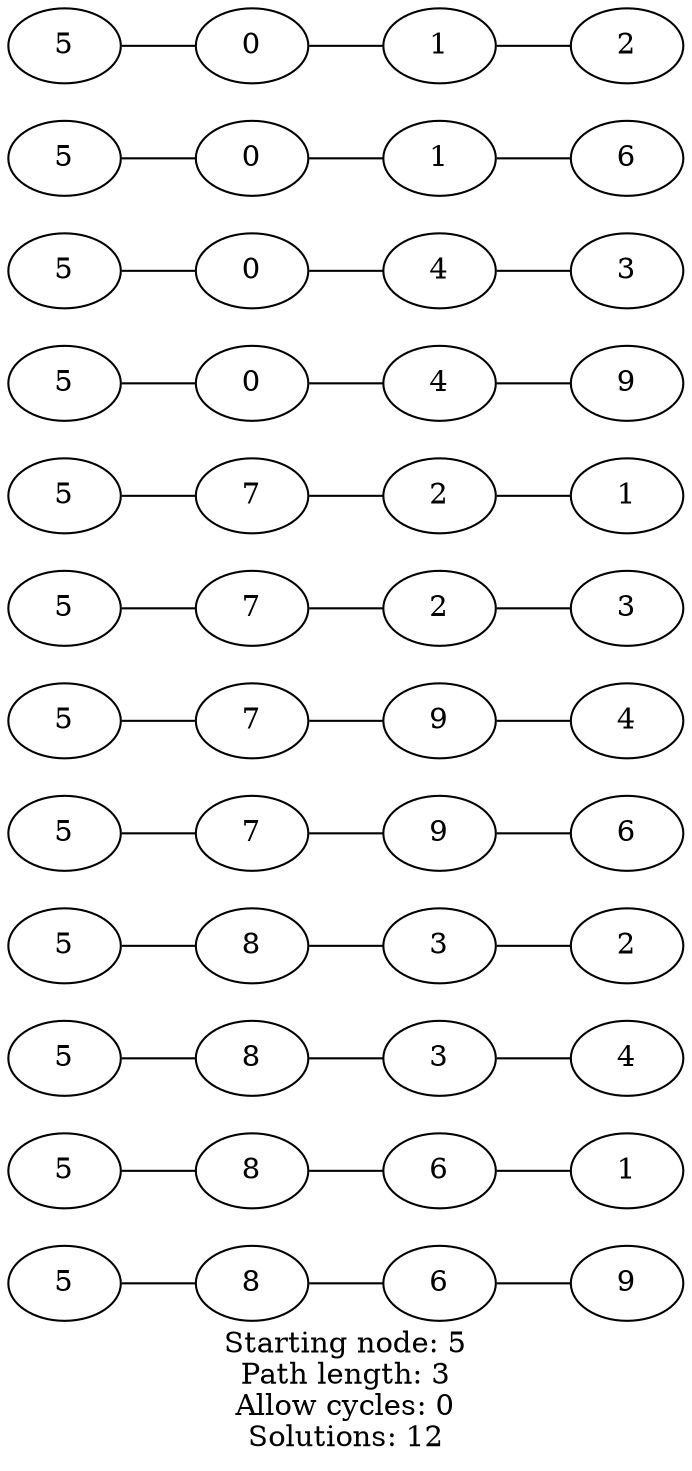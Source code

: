 graph Petersen
{
	graph [label = "Starting node: 5\nPath length: 3\nAllow cycles: 0\nSolutions: 12" rankdir = LR]

	"1" [label = "5"]
	"2" [label = "8"]
	"3" [label = "6"]
	"4" [label = "9"]
	"5" [label = "5"]
	"6" [label = "8"]
	"7" [label = "6"]
	"8" [label = "1"]
	"9" [label = "5"]
	"10" [label = "8"]
	"11" [label = "3"]
	"12" [label = "4"]
	"13" [label = "5"]
	"14" [label = "8"]
	"15" [label = "3"]
	"16" [label = "2"]
	"17" [label = "5"]
	"18" [label = "7"]
	"19" [label = "9"]
	"20" [label = "6"]
	"21" [label = "5"]
	"22" [label = "7"]
	"23" [label = "9"]
	"24" [label = "4"]
	"25" [label = "5"]
	"26" [label = "7"]
	"27" [label = "2"]
	"28" [label = "3"]
	"29" [label = "5"]
	"30" [label = "7"]
	"31" [label = "2"]
	"32" [label = "1"]
	"33" [label = "5"]
	"34" [label = "0"]
	"35" [label = "4"]
	"36" [label = "9"]
	"37" [label = "5"]
	"38" [label = "0"]
	"39" [label = "4"]
	"40" [label = "3"]
	"41" [label = "5"]
	"42" [label = "0"]
	"43" [label = "1"]
	"44" [label = "6"]
	"45" [label = "5"]
	"46" [label = "0"]
	"47" [label = "1"]
	"48" [label = "2"]
	"1" -- "2" -- "3" -- "4";
	"5" -- "6" -- "7" -- "8";
	"9" -- "10" -- "11" -- "12";
	"13" -- "14" -- "15" -- "16";
	"17" -- "18" -- "19" -- "20";
	"21" -- "22" -- "23" -- "24";
	"25" -- "26" -- "27" -- "28";
	"29" -- "30" -- "31" -- "32";
	"33" -- "34" -- "35" -- "36";
	"37" -- "38" -- "39" -- "40";
	"41" -- "42" -- "43" -- "44";
	"45" -- "46" -- "47" -- "48";
}
